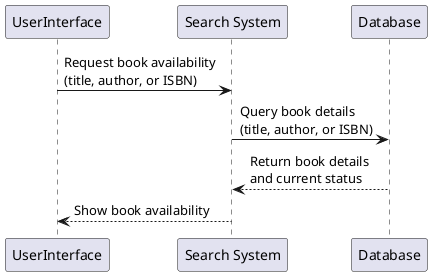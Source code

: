 @startuml
participant UserInterface as UI
participant "Search System" as Search
participant Database as DB

UI -> Search: Request book availability\n(title, author, or ISBN)
Search -> DB: Query book details\n(title, author, or ISBN)
DB --> Search: Return book details\nand current status
Search --> UI: Show book availability
@enduml